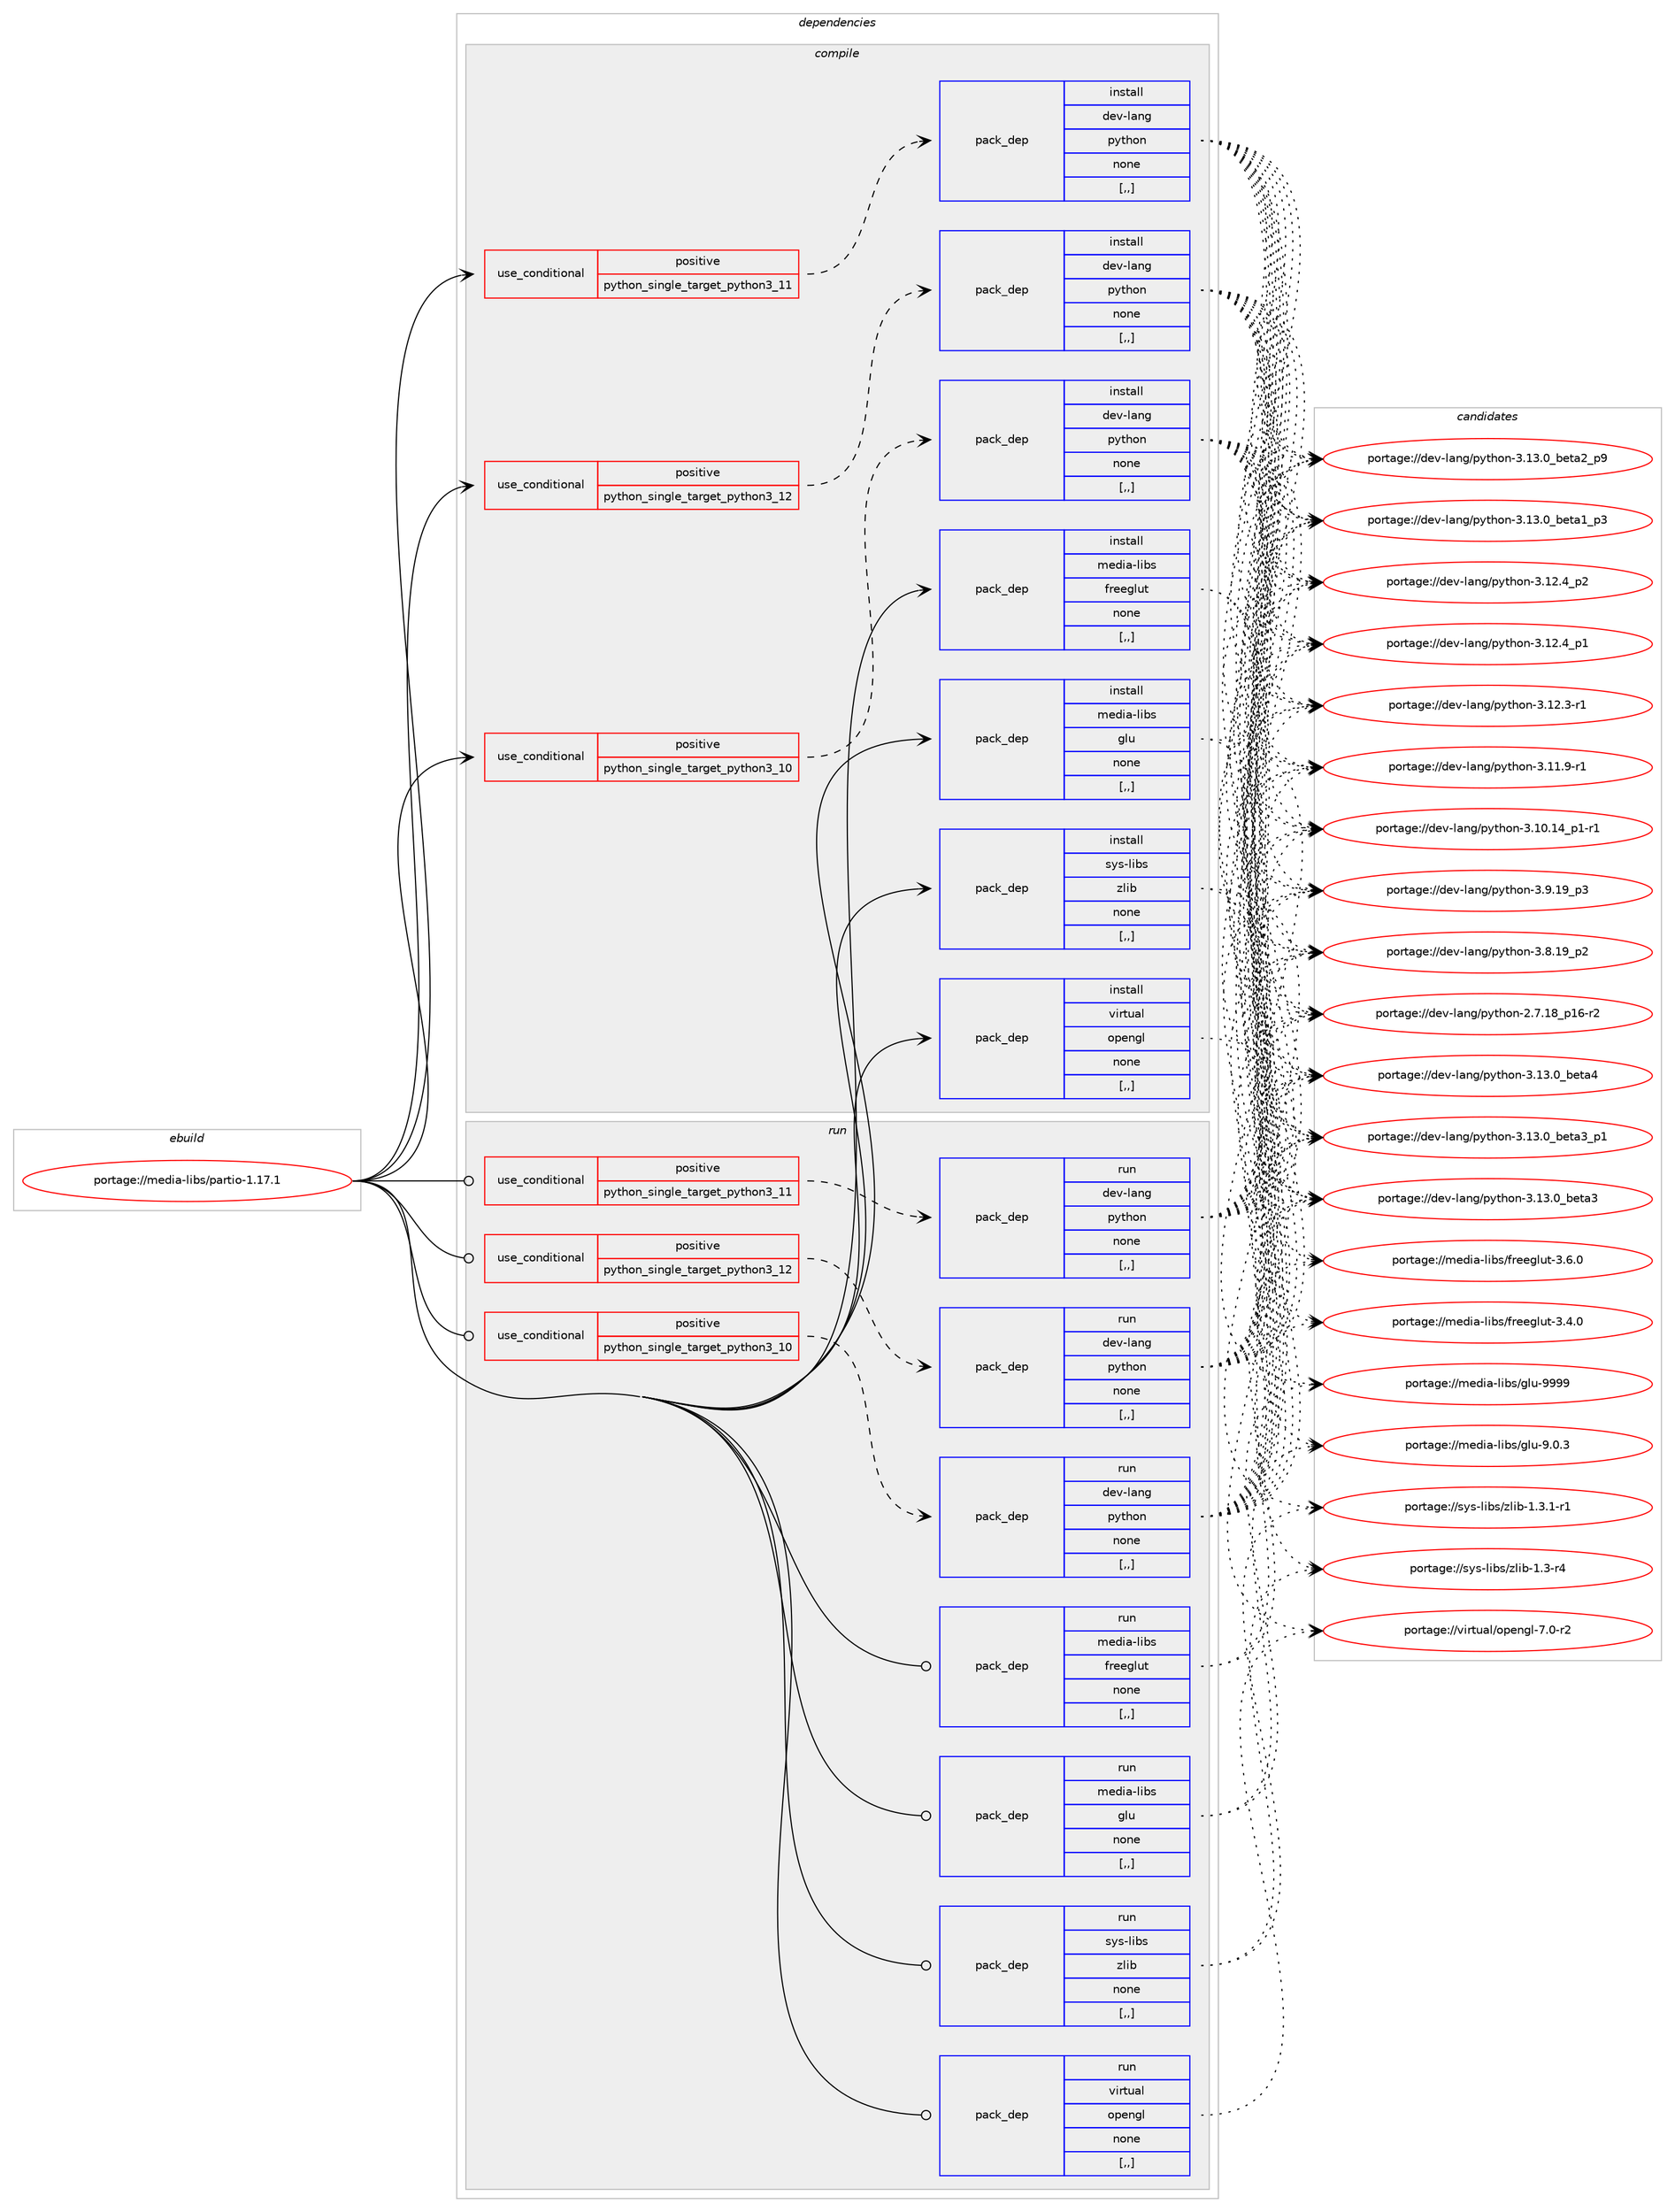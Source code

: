 digraph prolog {

# *************
# Graph options
# *************

newrank=true;
concentrate=true;
compound=true;
graph [rankdir=LR,fontname=Helvetica,fontsize=10,ranksep=1.5];#, ranksep=2.5, nodesep=0.2];
edge  [arrowhead=vee];
node  [fontname=Helvetica,fontsize=10];

# **********
# The ebuild
# **********

subgraph cluster_leftcol {
color=gray;
label=<<i>ebuild</i>>;
id [label="portage://media-libs/partio-1.17.1", color=red, width=4, href="../media-libs/partio-1.17.1.svg"];
}

# ****************
# The dependencies
# ****************

subgraph cluster_midcol {
color=gray;
label=<<i>dependencies</i>>;
subgraph cluster_compile {
fillcolor="#eeeeee";
style=filled;
label=<<i>compile</i>>;
subgraph cond77324 {
dependency304687 [label=<<TABLE BORDER="0" CELLBORDER="1" CELLSPACING="0" CELLPADDING="4"><TR><TD ROWSPAN="3" CELLPADDING="10">use_conditional</TD></TR><TR><TD>positive</TD></TR><TR><TD>python_single_target_python3_10</TD></TR></TABLE>>, shape=none, color=red];
subgraph pack224995 {
dependency304688 [label=<<TABLE BORDER="0" CELLBORDER="1" CELLSPACING="0" CELLPADDING="4" WIDTH="220"><TR><TD ROWSPAN="6" CELLPADDING="30">pack_dep</TD></TR><TR><TD WIDTH="110">install</TD></TR><TR><TD>dev-lang</TD></TR><TR><TD>python</TD></TR><TR><TD>none</TD></TR><TR><TD>[,,]</TD></TR></TABLE>>, shape=none, color=blue];
}
dependency304687:e -> dependency304688:w [weight=20,style="dashed",arrowhead="vee"];
}
id:e -> dependency304687:w [weight=20,style="solid",arrowhead="vee"];
subgraph cond77325 {
dependency304689 [label=<<TABLE BORDER="0" CELLBORDER="1" CELLSPACING="0" CELLPADDING="4"><TR><TD ROWSPAN="3" CELLPADDING="10">use_conditional</TD></TR><TR><TD>positive</TD></TR><TR><TD>python_single_target_python3_11</TD></TR></TABLE>>, shape=none, color=red];
subgraph pack224996 {
dependency304690 [label=<<TABLE BORDER="0" CELLBORDER="1" CELLSPACING="0" CELLPADDING="4" WIDTH="220"><TR><TD ROWSPAN="6" CELLPADDING="30">pack_dep</TD></TR><TR><TD WIDTH="110">install</TD></TR><TR><TD>dev-lang</TD></TR><TR><TD>python</TD></TR><TR><TD>none</TD></TR><TR><TD>[,,]</TD></TR></TABLE>>, shape=none, color=blue];
}
dependency304689:e -> dependency304690:w [weight=20,style="dashed",arrowhead="vee"];
}
id:e -> dependency304689:w [weight=20,style="solid",arrowhead="vee"];
subgraph cond77326 {
dependency304691 [label=<<TABLE BORDER="0" CELLBORDER="1" CELLSPACING="0" CELLPADDING="4"><TR><TD ROWSPAN="3" CELLPADDING="10">use_conditional</TD></TR><TR><TD>positive</TD></TR><TR><TD>python_single_target_python3_12</TD></TR></TABLE>>, shape=none, color=red];
subgraph pack224997 {
dependency304692 [label=<<TABLE BORDER="0" CELLBORDER="1" CELLSPACING="0" CELLPADDING="4" WIDTH="220"><TR><TD ROWSPAN="6" CELLPADDING="30">pack_dep</TD></TR><TR><TD WIDTH="110">install</TD></TR><TR><TD>dev-lang</TD></TR><TR><TD>python</TD></TR><TR><TD>none</TD></TR><TR><TD>[,,]</TD></TR></TABLE>>, shape=none, color=blue];
}
dependency304691:e -> dependency304692:w [weight=20,style="dashed",arrowhead="vee"];
}
id:e -> dependency304691:w [weight=20,style="solid",arrowhead="vee"];
subgraph pack224998 {
dependency304693 [label=<<TABLE BORDER="0" CELLBORDER="1" CELLSPACING="0" CELLPADDING="4" WIDTH="220"><TR><TD ROWSPAN="6" CELLPADDING="30">pack_dep</TD></TR><TR><TD WIDTH="110">install</TD></TR><TR><TD>media-libs</TD></TR><TR><TD>freeglut</TD></TR><TR><TD>none</TD></TR><TR><TD>[,,]</TD></TR></TABLE>>, shape=none, color=blue];
}
id:e -> dependency304693:w [weight=20,style="solid",arrowhead="vee"];
subgraph pack224999 {
dependency304694 [label=<<TABLE BORDER="0" CELLBORDER="1" CELLSPACING="0" CELLPADDING="4" WIDTH="220"><TR><TD ROWSPAN="6" CELLPADDING="30">pack_dep</TD></TR><TR><TD WIDTH="110">install</TD></TR><TR><TD>media-libs</TD></TR><TR><TD>glu</TD></TR><TR><TD>none</TD></TR><TR><TD>[,,]</TD></TR></TABLE>>, shape=none, color=blue];
}
id:e -> dependency304694:w [weight=20,style="solid",arrowhead="vee"];
subgraph pack225000 {
dependency304695 [label=<<TABLE BORDER="0" CELLBORDER="1" CELLSPACING="0" CELLPADDING="4" WIDTH="220"><TR><TD ROWSPAN="6" CELLPADDING="30">pack_dep</TD></TR><TR><TD WIDTH="110">install</TD></TR><TR><TD>sys-libs</TD></TR><TR><TD>zlib</TD></TR><TR><TD>none</TD></TR><TR><TD>[,,]</TD></TR></TABLE>>, shape=none, color=blue];
}
id:e -> dependency304695:w [weight=20,style="solid",arrowhead="vee"];
subgraph pack225001 {
dependency304696 [label=<<TABLE BORDER="0" CELLBORDER="1" CELLSPACING="0" CELLPADDING="4" WIDTH="220"><TR><TD ROWSPAN="6" CELLPADDING="30">pack_dep</TD></TR><TR><TD WIDTH="110">install</TD></TR><TR><TD>virtual</TD></TR><TR><TD>opengl</TD></TR><TR><TD>none</TD></TR><TR><TD>[,,]</TD></TR></TABLE>>, shape=none, color=blue];
}
id:e -> dependency304696:w [weight=20,style="solid",arrowhead="vee"];
}
subgraph cluster_compileandrun {
fillcolor="#eeeeee";
style=filled;
label=<<i>compile and run</i>>;
}
subgraph cluster_run {
fillcolor="#eeeeee";
style=filled;
label=<<i>run</i>>;
subgraph cond77327 {
dependency304697 [label=<<TABLE BORDER="0" CELLBORDER="1" CELLSPACING="0" CELLPADDING="4"><TR><TD ROWSPAN="3" CELLPADDING="10">use_conditional</TD></TR><TR><TD>positive</TD></TR><TR><TD>python_single_target_python3_10</TD></TR></TABLE>>, shape=none, color=red];
subgraph pack225002 {
dependency304698 [label=<<TABLE BORDER="0" CELLBORDER="1" CELLSPACING="0" CELLPADDING="4" WIDTH="220"><TR><TD ROWSPAN="6" CELLPADDING="30">pack_dep</TD></TR><TR><TD WIDTH="110">run</TD></TR><TR><TD>dev-lang</TD></TR><TR><TD>python</TD></TR><TR><TD>none</TD></TR><TR><TD>[,,]</TD></TR></TABLE>>, shape=none, color=blue];
}
dependency304697:e -> dependency304698:w [weight=20,style="dashed",arrowhead="vee"];
}
id:e -> dependency304697:w [weight=20,style="solid",arrowhead="odot"];
subgraph cond77328 {
dependency304699 [label=<<TABLE BORDER="0" CELLBORDER="1" CELLSPACING="0" CELLPADDING="4"><TR><TD ROWSPAN="3" CELLPADDING="10">use_conditional</TD></TR><TR><TD>positive</TD></TR><TR><TD>python_single_target_python3_11</TD></TR></TABLE>>, shape=none, color=red];
subgraph pack225003 {
dependency304700 [label=<<TABLE BORDER="0" CELLBORDER="1" CELLSPACING="0" CELLPADDING="4" WIDTH="220"><TR><TD ROWSPAN="6" CELLPADDING="30">pack_dep</TD></TR><TR><TD WIDTH="110">run</TD></TR><TR><TD>dev-lang</TD></TR><TR><TD>python</TD></TR><TR><TD>none</TD></TR><TR><TD>[,,]</TD></TR></TABLE>>, shape=none, color=blue];
}
dependency304699:e -> dependency304700:w [weight=20,style="dashed",arrowhead="vee"];
}
id:e -> dependency304699:w [weight=20,style="solid",arrowhead="odot"];
subgraph cond77329 {
dependency304701 [label=<<TABLE BORDER="0" CELLBORDER="1" CELLSPACING="0" CELLPADDING="4"><TR><TD ROWSPAN="3" CELLPADDING="10">use_conditional</TD></TR><TR><TD>positive</TD></TR><TR><TD>python_single_target_python3_12</TD></TR></TABLE>>, shape=none, color=red];
subgraph pack225004 {
dependency304702 [label=<<TABLE BORDER="0" CELLBORDER="1" CELLSPACING="0" CELLPADDING="4" WIDTH="220"><TR><TD ROWSPAN="6" CELLPADDING="30">pack_dep</TD></TR><TR><TD WIDTH="110">run</TD></TR><TR><TD>dev-lang</TD></TR><TR><TD>python</TD></TR><TR><TD>none</TD></TR><TR><TD>[,,]</TD></TR></TABLE>>, shape=none, color=blue];
}
dependency304701:e -> dependency304702:w [weight=20,style="dashed",arrowhead="vee"];
}
id:e -> dependency304701:w [weight=20,style="solid",arrowhead="odot"];
subgraph pack225005 {
dependency304703 [label=<<TABLE BORDER="0" CELLBORDER="1" CELLSPACING="0" CELLPADDING="4" WIDTH="220"><TR><TD ROWSPAN="6" CELLPADDING="30">pack_dep</TD></TR><TR><TD WIDTH="110">run</TD></TR><TR><TD>media-libs</TD></TR><TR><TD>freeglut</TD></TR><TR><TD>none</TD></TR><TR><TD>[,,]</TD></TR></TABLE>>, shape=none, color=blue];
}
id:e -> dependency304703:w [weight=20,style="solid",arrowhead="odot"];
subgraph pack225006 {
dependency304704 [label=<<TABLE BORDER="0" CELLBORDER="1" CELLSPACING="0" CELLPADDING="4" WIDTH="220"><TR><TD ROWSPAN="6" CELLPADDING="30">pack_dep</TD></TR><TR><TD WIDTH="110">run</TD></TR><TR><TD>media-libs</TD></TR><TR><TD>glu</TD></TR><TR><TD>none</TD></TR><TR><TD>[,,]</TD></TR></TABLE>>, shape=none, color=blue];
}
id:e -> dependency304704:w [weight=20,style="solid",arrowhead="odot"];
subgraph pack225007 {
dependency304705 [label=<<TABLE BORDER="0" CELLBORDER="1" CELLSPACING="0" CELLPADDING="4" WIDTH="220"><TR><TD ROWSPAN="6" CELLPADDING="30">pack_dep</TD></TR><TR><TD WIDTH="110">run</TD></TR><TR><TD>sys-libs</TD></TR><TR><TD>zlib</TD></TR><TR><TD>none</TD></TR><TR><TD>[,,]</TD></TR></TABLE>>, shape=none, color=blue];
}
id:e -> dependency304705:w [weight=20,style="solid",arrowhead="odot"];
subgraph pack225008 {
dependency304706 [label=<<TABLE BORDER="0" CELLBORDER="1" CELLSPACING="0" CELLPADDING="4" WIDTH="220"><TR><TD ROWSPAN="6" CELLPADDING="30">pack_dep</TD></TR><TR><TD WIDTH="110">run</TD></TR><TR><TD>virtual</TD></TR><TR><TD>opengl</TD></TR><TR><TD>none</TD></TR><TR><TD>[,,]</TD></TR></TABLE>>, shape=none, color=blue];
}
id:e -> dependency304706:w [weight=20,style="solid",arrowhead="odot"];
}
}

# **************
# The candidates
# **************

subgraph cluster_choices {
rank=same;
color=gray;
label=<<i>candidates</i>>;

subgraph choice224995 {
color=black;
nodesep=1;
choice1001011184510897110103471121211161041111104551464951464895981011169752 [label="portage://dev-lang/python-3.13.0_beta4", color=red, width=4,href="../dev-lang/python-3.13.0_beta4.svg"];
choice10010111845108971101034711212111610411111045514649514648959810111697519511249 [label="portage://dev-lang/python-3.13.0_beta3_p1", color=red, width=4,href="../dev-lang/python-3.13.0_beta3_p1.svg"];
choice1001011184510897110103471121211161041111104551464951464895981011169751 [label="portage://dev-lang/python-3.13.0_beta3", color=red, width=4,href="../dev-lang/python-3.13.0_beta3.svg"];
choice10010111845108971101034711212111610411111045514649514648959810111697509511257 [label="portage://dev-lang/python-3.13.0_beta2_p9", color=red, width=4,href="../dev-lang/python-3.13.0_beta2_p9.svg"];
choice10010111845108971101034711212111610411111045514649514648959810111697499511251 [label="portage://dev-lang/python-3.13.0_beta1_p3", color=red, width=4,href="../dev-lang/python-3.13.0_beta1_p3.svg"];
choice100101118451089711010347112121116104111110455146495046529511250 [label="portage://dev-lang/python-3.12.4_p2", color=red, width=4,href="../dev-lang/python-3.12.4_p2.svg"];
choice100101118451089711010347112121116104111110455146495046529511249 [label="portage://dev-lang/python-3.12.4_p1", color=red, width=4,href="../dev-lang/python-3.12.4_p1.svg"];
choice100101118451089711010347112121116104111110455146495046514511449 [label="portage://dev-lang/python-3.12.3-r1", color=red, width=4,href="../dev-lang/python-3.12.3-r1.svg"];
choice100101118451089711010347112121116104111110455146494946574511449 [label="portage://dev-lang/python-3.11.9-r1", color=red, width=4,href="../dev-lang/python-3.11.9-r1.svg"];
choice100101118451089711010347112121116104111110455146494846495295112494511449 [label="portage://dev-lang/python-3.10.14_p1-r1", color=red, width=4,href="../dev-lang/python-3.10.14_p1-r1.svg"];
choice100101118451089711010347112121116104111110455146574649579511251 [label="portage://dev-lang/python-3.9.19_p3", color=red, width=4,href="../dev-lang/python-3.9.19_p3.svg"];
choice100101118451089711010347112121116104111110455146564649579511250 [label="portage://dev-lang/python-3.8.19_p2", color=red, width=4,href="../dev-lang/python-3.8.19_p2.svg"];
choice100101118451089711010347112121116104111110455046554649569511249544511450 [label="portage://dev-lang/python-2.7.18_p16-r2", color=red, width=4,href="../dev-lang/python-2.7.18_p16-r2.svg"];
dependency304688:e -> choice1001011184510897110103471121211161041111104551464951464895981011169752:w [style=dotted,weight="100"];
dependency304688:e -> choice10010111845108971101034711212111610411111045514649514648959810111697519511249:w [style=dotted,weight="100"];
dependency304688:e -> choice1001011184510897110103471121211161041111104551464951464895981011169751:w [style=dotted,weight="100"];
dependency304688:e -> choice10010111845108971101034711212111610411111045514649514648959810111697509511257:w [style=dotted,weight="100"];
dependency304688:e -> choice10010111845108971101034711212111610411111045514649514648959810111697499511251:w [style=dotted,weight="100"];
dependency304688:e -> choice100101118451089711010347112121116104111110455146495046529511250:w [style=dotted,weight="100"];
dependency304688:e -> choice100101118451089711010347112121116104111110455146495046529511249:w [style=dotted,weight="100"];
dependency304688:e -> choice100101118451089711010347112121116104111110455146495046514511449:w [style=dotted,weight="100"];
dependency304688:e -> choice100101118451089711010347112121116104111110455146494946574511449:w [style=dotted,weight="100"];
dependency304688:e -> choice100101118451089711010347112121116104111110455146494846495295112494511449:w [style=dotted,weight="100"];
dependency304688:e -> choice100101118451089711010347112121116104111110455146574649579511251:w [style=dotted,weight="100"];
dependency304688:e -> choice100101118451089711010347112121116104111110455146564649579511250:w [style=dotted,weight="100"];
dependency304688:e -> choice100101118451089711010347112121116104111110455046554649569511249544511450:w [style=dotted,weight="100"];
}
subgraph choice224996 {
color=black;
nodesep=1;
choice1001011184510897110103471121211161041111104551464951464895981011169752 [label="portage://dev-lang/python-3.13.0_beta4", color=red, width=4,href="../dev-lang/python-3.13.0_beta4.svg"];
choice10010111845108971101034711212111610411111045514649514648959810111697519511249 [label="portage://dev-lang/python-3.13.0_beta3_p1", color=red, width=4,href="../dev-lang/python-3.13.0_beta3_p1.svg"];
choice1001011184510897110103471121211161041111104551464951464895981011169751 [label="portage://dev-lang/python-3.13.0_beta3", color=red, width=4,href="../dev-lang/python-3.13.0_beta3.svg"];
choice10010111845108971101034711212111610411111045514649514648959810111697509511257 [label="portage://dev-lang/python-3.13.0_beta2_p9", color=red, width=4,href="../dev-lang/python-3.13.0_beta2_p9.svg"];
choice10010111845108971101034711212111610411111045514649514648959810111697499511251 [label="portage://dev-lang/python-3.13.0_beta1_p3", color=red, width=4,href="../dev-lang/python-3.13.0_beta1_p3.svg"];
choice100101118451089711010347112121116104111110455146495046529511250 [label="portage://dev-lang/python-3.12.4_p2", color=red, width=4,href="../dev-lang/python-3.12.4_p2.svg"];
choice100101118451089711010347112121116104111110455146495046529511249 [label="portage://dev-lang/python-3.12.4_p1", color=red, width=4,href="../dev-lang/python-3.12.4_p1.svg"];
choice100101118451089711010347112121116104111110455146495046514511449 [label="portage://dev-lang/python-3.12.3-r1", color=red, width=4,href="../dev-lang/python-3.12.3-r1.svg"];
choice100101118451089711010347112121116104111110455146494946574511449 [label="portage://dev-lang/python-3.11.9-r1", color=red, width=4,href="../dev-lang/python-3.11.9-r1.svg"];
choice100101118451089711010347112121116104111110455146494846495295112494511449 [label="portage://dev-lang/python-3.10.14_p1-r1", color=red, width=4,href="../dev-lang/python-3.10.14_p1-r1.svg"];
choice100101118451089711010347112121116104111110455146574649579511251 [label="portage://dev-lang/python-3.9.19_p3", color=red, width=4,href="../dev-lang/python-3.9.19_p3.svg"];
choice100101118451089711010347112121116104111110455146564649579511250 [label="portage://dev-lang/python-3.8.19_p2", color=red, width=4,href="../dev-lang/python-3.8.19_p2.svg"];
choice100101118451089711010347112121116104111110455046554649569511249544511450 [label="portage://dev-lang/python-2.7.18_p16-r2", color=red, width=4,href="../dev-lang/python-2.7.18_p16-r2.svg"];
dependency304690:e -> choice1001011184510897110103471121211161041111104551464951464895981011169752:w [style=dotted,weight="100"];
dependency304690:e -> choice10010111845108971101034711212111610411111045514649514648959810111697519511249:w [style=dotted,weight="100"];
dependency304690:e -> choice1001011184510897110103471121211161041111104551464951464895981011169751:w [style=dotted,weight="100"];
dependency304690:e -> choice10010111845108971101034711212111610411111045514649514648959810111697509511257:w [style=dotted,weight="100"];
dependency304690:e -> choice10010111845108971101034711212111610411111045514649514648959810111697499511251:w [style=dotted,weight="100"];
dependency304690:e -> choice100101118451089711010347112121116104111110455146495046529511250:w [style=dotted,weight="100"];
dependency304690:e -> choice100101118451089711010347112121116104111110455146495046529511249:w [style=dotted,weight="100"];
dependency304690:e -> choice100101118451089711010347112121116104111110455146495046514511449:w [style=dotted,weight="100"];
dependency304690:e -> choice100101118451089711010347112121116104111110455146494946574511449:w [style=dotted,weight="100"];
dependency304690:e -> choice100101118451089711010347112121116104111110455146494846495295112494511449:w [style=dotted,weight="100"];
dependency304690:e -> choice100101118451089711010347112121116104111110455146574649579511251:w [style=dotted,weight="100"];
dependency304690:e -> choice100101118451089711010347112121116104111110455146564649579511250:w [style=dotted,weight="100"];
dependency304690:e -> choice100101118451089711010347112121116104111110455046554649569511249544511450:w [style=dotted,weight="100"];
}
subgraph choice224997 {
color=black;
nodesep=1;
choice1001011184510897110103471121211161041111104551464951464895981011169752 [label="portage://dev-lang/python-3.13.0_beta4", color=red, width=4,href="../dev-lang/python-3.13.0_beta4.svg"];
choice10010111845108971101034711212111610411111045514649514648959810111697519511249 [label="portage://dev-lang/python-3.13.0_beta3_p1", color=red, width=4,href="../dev-lang/python-3.13.0_beta3_p1.svg"];
choice1001011184510897110103471121211161041111104551464951464895981011169751 [label="portage://dev-lang/python-3.13.0_beta3", color=red, width=4,href="../dev-lang/python-3.13.0_beta3.svg"];
choice10010111845108971101034711212111610411111045514649514648959810111697509511257 [label="portage://dev-lang/python-3.13.0_beta2_p9", color=red, width=4,href="../dev-lang/python-3.13.0_beta2_p9.svg"];
choice10010111845108971101034711212111610411111045514649514648959810111697499511251 [label="portage://dev-lang/python-3.13.0_beta1_p3", color=red, width=4,href="../dev-lang/python-3.13.0_beta1_p3.svg"];
choice100101118451089711010347112121116104111110455146495046529511250 [label="portage://dev-lang/python-3.12.4_p2", color=red, width=4,href="../dev-lang/python-3.12.4_p2.svg"];
choice100101118451089711010347112121116104111110455146495046529511249 [label="portage://dev-lang/python-3.12.4_p1", color=red, width=4,href="../dev-lang/python-3.12.4_p1.svg"];
choice100101118451089711010347112121116104111110455146495046514511449 [label="portage://dev-lang/python-3.12.3-r1", color=red, width=4,href="../dev-lang/python-3.12.3-r1.svg"];
choice100101118451089711010347112121116104111110455146494946574511449 [label="portage://dev-lang/python-3.11.9-r1", color=red, width=4,href="../dev-lang/python-3.11.9-r1.svg"];
choice100101118451089711010347112121116104111110455146494846495295112494511449 [label="portage://dev-lang/python-3.10.14_p1-r1", color=red, width=4,href="../dev-lang/python-3.10.14_p1-r1.svg"];
choice100101118451089711010347112121116104111110455146574649579511251 [label="portage://dev-lang/python-3.9.19_p3", color=red, width=4,href="../dev-lang/python-3.9.19_p3.svg"];
choice100101118451089711010347112121116104111110455146564649579511250 [label="portage://dev-lang/python-3.8.19_p2", color=red, width=4,href="../dev-lang/python-3.8.19_p2.svg"];
choice100101118451089711010347112121116104111110455046554649569511249544511450 [label="portage://dev-lang/python-2.7.18_p16-r2", color=red, width=4,href="../dev-lang/python-2.7.18_p16-r2.svg"];
dependency304692:e -> choice1001011184510897110103471121211161041111104551464951464895981011169752:w [style=dotted,weight="100"];
dependency304692:e -> choice10010111845108971101034711212111610411111045514649514648959810111697519511249:w [style=dotted,weight="100"];
dependency304692:e -> choice1001011184510897110103471121211161041111104551464951464895981011169751:w [style=dotted,weight="100"];
dependency304692:e -> choice10010111845108971101034711212111610411111045514649514648959810111697509511257:w [style=dotted,weight="100"];
dependency304692:e -> choice10010111845108971101034711212111610411111045514649514648959810111697499511251:w [style=dotted,weight="100"];
dependency304692:e -> choice100101118451089711010347112121116104111110455146495046529511250:w [style=dotted,weight="100"];
dependency304692:e -> choice100101118451089711010347112121116104111110455146495046529511249:w [style=dotted,weight="100"];
dependency304692:e -> choice100101118451089711010347112121116104111110455146495046514511449:w [style=dotted,weight="100"];
dependency304692:e -> choice100101118451089711010347112121116104111110455146494946574511449:w [style=dotted,weight="100"];
dependency304692:e -> choice100101118451089711010347112121116104111110455146494846495295112494511449:w [style=dotted,weight="100"];
dependency304692:e -> choice100101118451089711010347112121116104111110455146574649579511251:w [style=dotted,weight="100"];
dependency304692:e -> choice100101118451089711010347112121116104111110455146564649579511250:w [style=dotted,weight="100"];
dependency304692:e -> choice100101118451089711010347112121116104111110455046554649569511249544511450:w [style=dotted,weight="100"];
}
subgraph choice224998 {
color=black;
nodesep=1;
choice10910110010597451081059811547102114101101103108117116455146544648 [label="portage://media-libs/freeglut-3.6.0", color=red, width=4,href="../media-libs/freeglut-3.6.0.svg"];
choice10910110010597451081059811547102114101101103108117116455146524648 [label="portage://media-libs/freeglut-3.4.0", color=red, width=4,href="../media-libs/freeglut-3.4.0.svg"];
dependency304693:e -> choice10910110010597451081059811547102114101101103108117116455146544648:w [style=dotted,weight="100"];
dependency304693:e -> choice10910110010597451081059811547102114101101103108117116455146524648:w [style=dotted,weight="100"];
}
subgraph choice224999 {
color=black;
nodesep=1;
choice109101100105974510810598115471031081174557575757 [label="portage://media-libs/glu-9999", color=red, width=4,href="../media-libs/glu-9999.svg"];
choice10910110010597451081059811547103108117455746484651 [label="portage://media-libs/glu-9.0.3", color=red, width=4,href="../media-libs/glu-9.0.3.svg"];
dependency304694:e -> choice109101100105974510810598115471031081174557575757:w [style=dotted,weight="100"];
dependency304694:e -> choice10910110010597451081059811547103108117455746484651:w [style=dotted,weight="100"];
}
subgraph choice225000 {
color=black;
nodesep=1;
choice115121115451081059811547122108105984549465146494511449 [label="portage://sys-libs/zlib-1.3.1-r1", color=red, width=4,href="../sys-libs/zlib-1.3.1-r1.svg"];
choice11512111545108105981154712210810598454946514511452 [label="portage://sys-libs/zlib-1.3-r4", color=red, width=4,href="../sys-libs/zlib-1.3-r4.svg"];
dependency304695:e -> choice115121115451081059811547122108105984549465146494511449:w [style=dotted,weight="100"];
dependency304695:e -> choice11512111545108105981154712210810598454946514511452:w [style=dotted,weight="100"];
}
subgraph choice225001 {
color=black;
nodesep=1;
choice1181051141161179710847111112101110103108455546484511450 [label="portage://virtual/opengl-7.0-r2", color=red, width=4,href="../virtual/opengl-7.0-r2.svg"];
dependency304696:e -> choice1181051141161179710847111112101110103108455546484511450:w [style=dotted,weight="100"];
}
subgraph choice225002 {
color=black;
nodesep=1;
choice1001011184510897110103471121211161041111104551464951464895981011169752 [label="portage://dev-lang/python-3.13.0_beta4", color=red, width=4,href="../dev-lang/python-3.13.0_beta4.svg"];
choice10010111845108971101034711212111610411111045514649514648959810111697519511249 [label="portage://dev-lang/python-3.13.0_beta3_p1", color=red, width=4,href="../dev-lang/python-3.13.0_beta3_p1.svg"];
choice1001011184510897110103471121211161041111104551464951464895981011169751 [label="portage://dev-lang/python-3.13.0_beta3", color=red, width=4,href="../dev-lang/python-3.13.0_beta3.svg"];
choice10010111845108971101034711212111610411111045514649514648959810111697509511257 [label="portage://dev-lang/python-3.13.0_beta2_p9", color=red, width=4,href="../dev-lang/python-3.13.0_beta2_p9.svg"];
choice10010111845108971101034711212111610411111045514649514648959810111697499511251 [label="portage://dev-lang/python-3.13.0_beta1_p3", color=red, width=4,href="../dev-lang/python-3.13.0_beta1_p3.svg"];
choice100101118451089711010347112121116104111110455146495046529511250 [label="portage://dev-lang/python-3.12.4_p2", color=red, width=4,href="../dev-lang/python-3.12.4_p2.svg"];
choice100101118451089711010347112121116104111110455146495046529511249 [label="portage://dev-lang/python-3.12.4_p1", color=red, width=4,href="../dev-lang/python-3.12.4_p1.svg"];
choice100101118451089711010347112121116104111110455146495046514511449 [label="portage://dev-lang/python-3.12.3-r1", color=red, width=4,href="../dev-lang/python-3.12.3-r1.svg"];
choice100101118451089711010347112121116104111110455146494946574511449 [label="portage://dev-lang/python-3.11.9-r1", color=red, width=4,href="../dev-lang/python-3.11.9-r1.svg"];
choice100101118451089711010347112121116104111110455146494846495295112494511449 [label="portage://dev-lang/python-3.10.14_p1-r1", color=red, width=4,href="../dev-lang/python-3.10.14_p1-r1.svg"];
choice100101118451089711010347112121116104111110455146574649579511251 [label="portage://dev-lang/python-3.9.19_p3", color=red, width=4,href="../dev-lang/python-3.9.19_p3.svg"];
choice100101118451089711010347112121116104111110455146564649579511250 [label="portage://dev-lang/python-3.8.19_p2", color=red, width=4,href="../dev-lang/python-3.8.19_p2.svg"];
choice100101118451089711010347112121116104111110455046554649569511249544511450 [label="portage://dev-lang/python-2.7.18_p16-r2", color=red, width=4,href="../dev-lang/python-2.7.18_p16-r2.svg"];
dependency304698:e -> choice1001011184510897110103471121211161041111104551464951464895981011169752:w [style=dotted,weight="100"];
dependency304698:e -> choice10010111845108971101034711212111610411111045514649514648959810111697519511249:w [style=dotted,weight="100"];
dependency304698:e -> choice1001011184510897110103471121211161041111104551464951464895981011169751:w [style=dotted,weight="100"];
dependency304698:e -> choice10010111845108971101034711212111610411111045514649514648959810111697509511257:w [style=dotted,weight="100"];
dependency304698:e -> choice10010111845108971101034711212111610411111045514649514648959810111697499511251:w [style=dotted,weight="100"];
dependency304698:e -> choice100101118451089711010347112121116104111110455146495046529511250:w [style=dotted,weight="100"];
dependency304698:e -> choice100101118451089711010347112121116104111110455146495046529511249:w [style=dotted,weight="100"];
dependency304698:e -> choice100101118451089711010347112121116104111110455146495046514511449:w [style=dotted,weight="100"];
dependency304698:e -> choice100101118451089711010347112121116104111110455146494946574511449:w [style=dotted,weight="100"];
dependency304698:e -> choice100101118451089711010347112121116104111110455146494846495295112494511449:w [style=dotted,weight="100"];
dependency304698:e -> choice100101118451089711010347112121116104111110455146574649579511251:w [style=dotted,weight="100"];
dependency304698:e -> choice100101118451089711010347112121116104111110455146564649579511250:w [style=dotted,weight="100"];
dependency304698:e -> choice100101118451089711010347112121116104111110455046554649569511249544511450:w [style=dotted,weight="100"];
}
subgraph choice225003 {
color=black;
nodesep=1;
choice1001011184510897110103471121211161041111104551464951464895981011169752 [label="portage://dev-lang/python-3.13.0_beta4", color=red, width=4,href="../dev-lang/python-3.13.0_beta4.svg"];
choice10010111845108971101034711212111610411111045514649514648959810111697519511249 [label="portage://dev-lang/python-3.13.0_beta3_p1", color=red, width=4,href="../dev-lang/python-3.13.0_beta3_p1.svg"];
choice1001011184510897110103471121211161041111104551464951464895981011169751 [label="portage://dev-lang/python-3.13.0_beta3", color=red, width=4,href="../dev-lang/python-3.13.0_beta3.svg"];
choice10010111845108971101034711212111610411111045514649514648959810111697509511257 [label="portage://dev-lang/python-3.13.0_beta2_p9", color=red, width=4,href="../dev-lang/python-3.13.0_beta2_p9.svg"];
choice10010111845108971101034711212111610411111045514649514648959810111697499511251 [label="portage://dev-lang/python-3.13.0_beta1_p3", color=red, width=4,href="../dev-lang/python-3.13.0_beta1_p3.svg"];
choice100101118451089711010347112121116104111110455146495046529511250 [label="portage://dev-lang/python-3.12.4_p2", color=red, width=4,href="../dev-lang/python-3.12.4_p2.svg"];
choice100101118451089711010347112121116104111110455146495046529511249 [label="portage://dev-lang/python-3.12.4_p1", color=red, width=4,href="../dev-lang/python-3.12.4_p1.svg"];
choice100101118451089711010347112121116104111110455146495046514511449 [label="portage://dev-lang/python-3.12.3-r1", color=red, width=4,href="../dev-lang/python-3.12.3-r1.svg"];
choice100101118451089711010347112121116104111110455146494946574511449 [label="portage://dev-lang/python-3.11.9-r1", color=red, width=4,href="../dev-lang/python-3.11.9-r1.svg"];
choice100101118451089711010347112121116104111110455146494846495295112494511449 [label="portage://dev-lang/python-3.10.14_p1-r1", color=red, width=4,href="../dev-lang/python-3.10.14_p1-r1.svg"];
choice100101118451089711010347112121116104111110455146574649579511251 [label="portage://dev-lang/python-3.9.19_p3", color=red, width=4,href="../dev-lang/python-3.9.19_p3.svg"];
choice100101118451089711010347112121116104111110455146564649579511250 [label="portage://dev-lang/python-3.8.19_p2", color=red, width=4,href="../dev-lang/python-3.8.19_p2.svg"];
choice100101118451089711010347112121116104111110455046554649569511249544511450 [label="portage://dev-lang/python-2.7.18_p16-r2", color=red, width=4,href="../dev-lang/python-2.7.18_p16-r2.svg"];
dependency304700:e -> choice1001011184510897110103471121211161041111104551464951464895981011169752:w [style=dotted,weight="100"];
dependency304700:e -> choice10010111845108971101034711212111610411111045514649514648959810111697519511249:w [style=dotted,weight="100"];
dependency304700:e -> choice1001011184510897110103471121211161041111104551464951464895981011169751:w [style=dotted,weight="100"];
dependency304700:e -> choice10010111845108971101034711212111610411111045514649514648959810111697509511257:w [style=dotted,weight="100"];
dependency304700:e -> choice10010111845108971101034711212111610411111045514649514648959810111697499511251:w [style=dotted,weight="100"];
dependency304700:e -> choice100101118451089711010347112121116104111110455146495046529511250:w [style=dotted,weight="100"];
dependency304700:e -> choice100101118451089711010347112121116104111110455146495046529511249:w [style=dotted,weight="100"];
dependency304700:e -> choice100101118451089711010347112121116104111110455146495046514511449:w [style=dotted,weight="100"];
dependency304700:e -> choice100101118451089711010347112121116104111110455146494946574511449:w [style=dotted,weight="100"];
dependency304700:e -> choice100101118451089711010347112121116104111110455146494846495295112494511449:w [style=dotted,weight="100"];
dependency304700:e -> choice100101118451089711010347112121116104111110455146574649579511251:w [style=dotted,weight="100"];
dependency304700:e -> choice100101118451089711010347112121116104111110455146564649579511250:w [style=dotted,weight="100"];
dependency304700:e -> choice100101118451089711010347112121116104111110455046554649569511249544511450:w [style=dotted,weight="100"];
}
subgraph choice225004 {
color=black;
nodesep=1;
choice1001011184510897110103471121211161041111104551464951464895981011169752 [label="portage://dev-lang/python-3.13.0_beta4", color=red, width=4,href="../dev-lang/python-3.13.0_beta4.svg"];
choice10010111845108971101034711212111610411111045514649514648959810111697519511249 [label="portage://dev-lang/python-3.13.0_beta3_p1", color=red, width=4,href="../dev-lang/python-3.13.0_beta3_p1.svg"];
choice1001011184510897110103471121211161041111104551464951464895981011169751 [label="portage://dev-lang/python-3.13.0_beta3", color=red, width=4,href="../dev-lang/python-3.13.0_beta3.svg"];
choice10010111845108971101034711212111610411111045514649514648959810111697509511257 [label="portage://dev-lang/python-3.13.0_beta2_p9", color=red, width=4,href="../dev-lang/python-3.13.0_beta2_p9.svg"];
choice10010111845108971101034711212111610411111045514649514648959810111697499511251 [label="portage://dev-lang/python-3.13.0_beta1_p3", color=red, width=4,href="../dev-lang/python-3.13.0_beta1_p3.svg"];
choice100101118451089711010347112121116104111110455146495046529511250 [label="portage://dev-lang/python-3.12.4_p2", color=red, width=4,href="../dev-lang/python-3.12.4_p2.svg"];
choice100101118451089711010347112121116104111110455146495046529511249 [label="portage://dev-lang/python-3.12.4_p1", color=red, width=4,href="../dev-lang/python-3.12.4_p1.svg"];
choice100101118451089711010347112121116104111110455146495046514511449 [label="portage://dev-lang/python-3.12.3-r1", color=red, width=4,href="../dev-lang/python-3.12.3-r1.svg"];
choice100101118451089711010347112121116104111110455146494946574511449 [label="portage://dev-lang/python-3.11.9-r1", color=red, width=4,href="../dev-lang/python-3.11.9-r1.svg"];
choice100101118451089711010347112121116104111110455146494846495295112494511449 [label="portage://dev-lang/python-3.10.14_p1-r1", color=red, width=4,href="../dev-lang/python-3.10.14_p1-r1.svg"];
choice100101118451089711010347112121116104111110455146574649579511251 [label="portage://dev-lang/python-3.9.19_p3", color=red, width=4,href="../dev-lang/python-3.9.19_p3.svg"];
choice100101118451089711010347112121116104111110455146564649579511250 [label="portage://dev-lang/python-3.8.19_p2", color=red, width=4,href="../dev-lang/python-3.8.19_p2.svg"];
choice100101118451089711010347112121116104111110455046554649569511249544511450 [label="portage://dev-lang/python-2.7.18_p16-r2", color=red, width=4,href="../dev-lang/python-2.7.18_p16-r2.svg"];
dependency304702:e -> choice1001011184510897110103471121211161041111104551464951464895981011169752:w [style=dotted,weight="100"];
dependency304702:e -> choice10010111845108971101034711212111610411111045514649514648959810111697519511249:w [style=dotted,weight="100"];
dependency304702:e -> choice1001011184510897110103471121211161041111104551464951464895981011169751:w [style=dotted,weight="100"];
dependency304702:e -> choice10010111845108971101034711212111610411111045514649514648959810111697509511257:w [style=dotted,weight="100"];
dependency304702:e -> choice10010111845108971101034711212111610411111045514649514648959810111697499511251:w [style=dotted,weight="100"];
dependency304702:e -> choice100101118451089711010347112121116104111110455146495046529511250:w [style=dotted,weight="100"];
dependency304702:e -> choice100101118451089711010347112121116104111110455146495046529511249:w [style=dotted,weight="100"];
dependency304702:e -> choice100101118451089711010347112121116104111110455146495046514511449:w [style=dotted,weight="100"];
dependency304702:e -> choice100101118451089711010347112121116104111110455146494946574511449:w [style=dotted,weight="100"];
dependency304702:e -> choice100101118451089711010347112121116104111110455146494846495295112494511449:w [style=dotted,weight="100"];
dependency304702:e -> choice100101118451089711010347112121116104111110455146574649579511251:w [style=dotted,weight="100"];
dependency304702:e -> choice100101118451089711010347112121116104111110455146564649579511250:w [style=dotted,weight="100"];
dependency304702:e -> choice100101118451089711010347112121116104111110455046554649569511249544511450:w [style=dotted,weight="100"];
}
subgraph choice225005 {
color=black;
nodesep=1;
choice10910110010597451081059811547102114101101103108117116455146544648 [label="portage://media-libs/freeglut-3.6.0", color=red, width=4,href="../media-libs/freeglut-3.6.0.svg"];
choice10910110010597451081059811547102114101101103108117116455146524648 [label="portage://media-libs/freeglut-3.4.0", color=red, width=4,href="../media-libs/freeglut-3.4.0.svg"];
dependency304703:e -> choice10910110010597451081059811547102114101101103108117116455146544648:w [style=dotted,weight="100"];
dependency304703:e -> choice10910110010597451081059811547102114101101103108117116455146524648:w [style=dotted,weight="100"];
}
subgraph choice225006 {
color=black;
nodesep=1;
choice109101100105974510810598115471031081174557575757 [label="portage://media-libs/glu-9999", color=red, width=4,href="../media-libs/glu-9999.svg"];
choice10910110010597451081059811547103108117455746484651 [label="portage://media-libs/glu-9.0.3", color=red, width=4,href="../media-libs/glu-9.0.3.svg"];
dependency304704:e -> choice109101100105974510810598115471031081174557575757:w [style=dotted,weight="100"];
dependency304704:e -> choice10910110010597451081059811547103108117455746484651:w [style=dotted,weight="100"];
}
subgraph choice225007 {
color=black;
nodesep=1;
choice115121115451081059811547122108105984549465146494511449 [label="portage://sys-libs/zlib-1.3.1-r1", color=red, width=4,href="../sys-libs/zlib-1.3.1-r1.svg"];
choice11512111545108105981154712210810598454946514511452 [label="portage://sys-libs/zlib-1.3-r4", color=red, width=4,href="../sys-libs/zlib-1.3-r4.svg"];
dependency304705:e -> choice115121115451081059811547122108105984549465146494511449:w [style=dotted,weight="100"];
dependency304705:e -> choice11512111545108105981154712210810598454946514511452:w [style=dotted,weight="100"];
}
subgraph choice225008 {
color=black;
nodesep=1;
choice1181051141161179710847111112101110103108455546484511450 [label="portage://virtual/opengl-7.0-r2", color=red, width=4,href="../virtual/opengl-7.0-r2.svg"];
dependency304706:e -> choice1181051141161179710847111112101110103108455546484511450:w [style=dotted,weight="100"];
}
}

}
